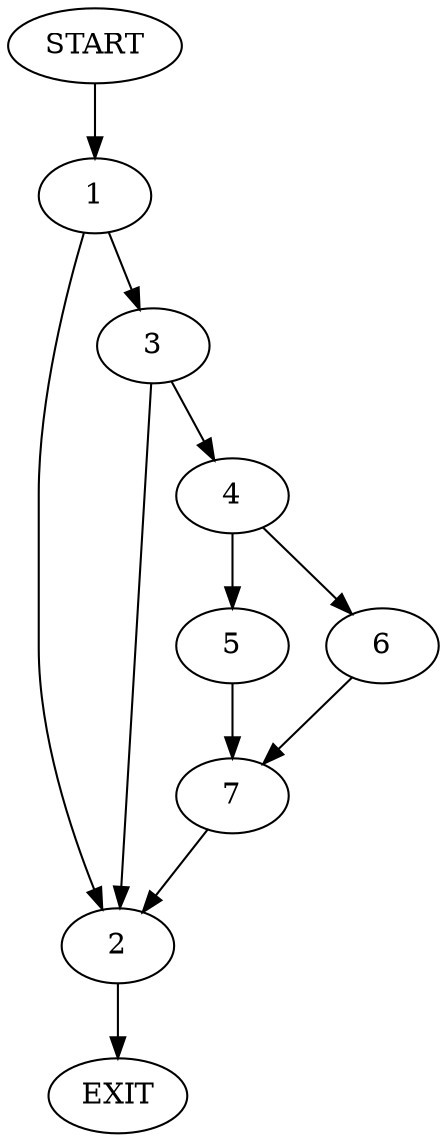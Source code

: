 digraph {
0 [label="START"]
8 [label="EXIT"]
0 -> 1
1 -> 2
1 -> 3
3 -> 4
3 -> 2
2 -> 8
4 -> 5
4 -> 6
5 -> 7
6 -> 7
7 -> 2
}
